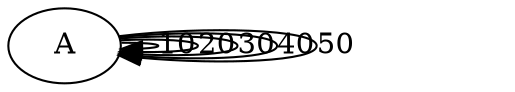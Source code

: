 digraph {

node [fillcolor="purple"];

  A -> A [label="10"];
  A -> A [label="20"];
  A -> A [label="30"];
  A -> A [label="40"];
  A -> A [label="50"];

}
